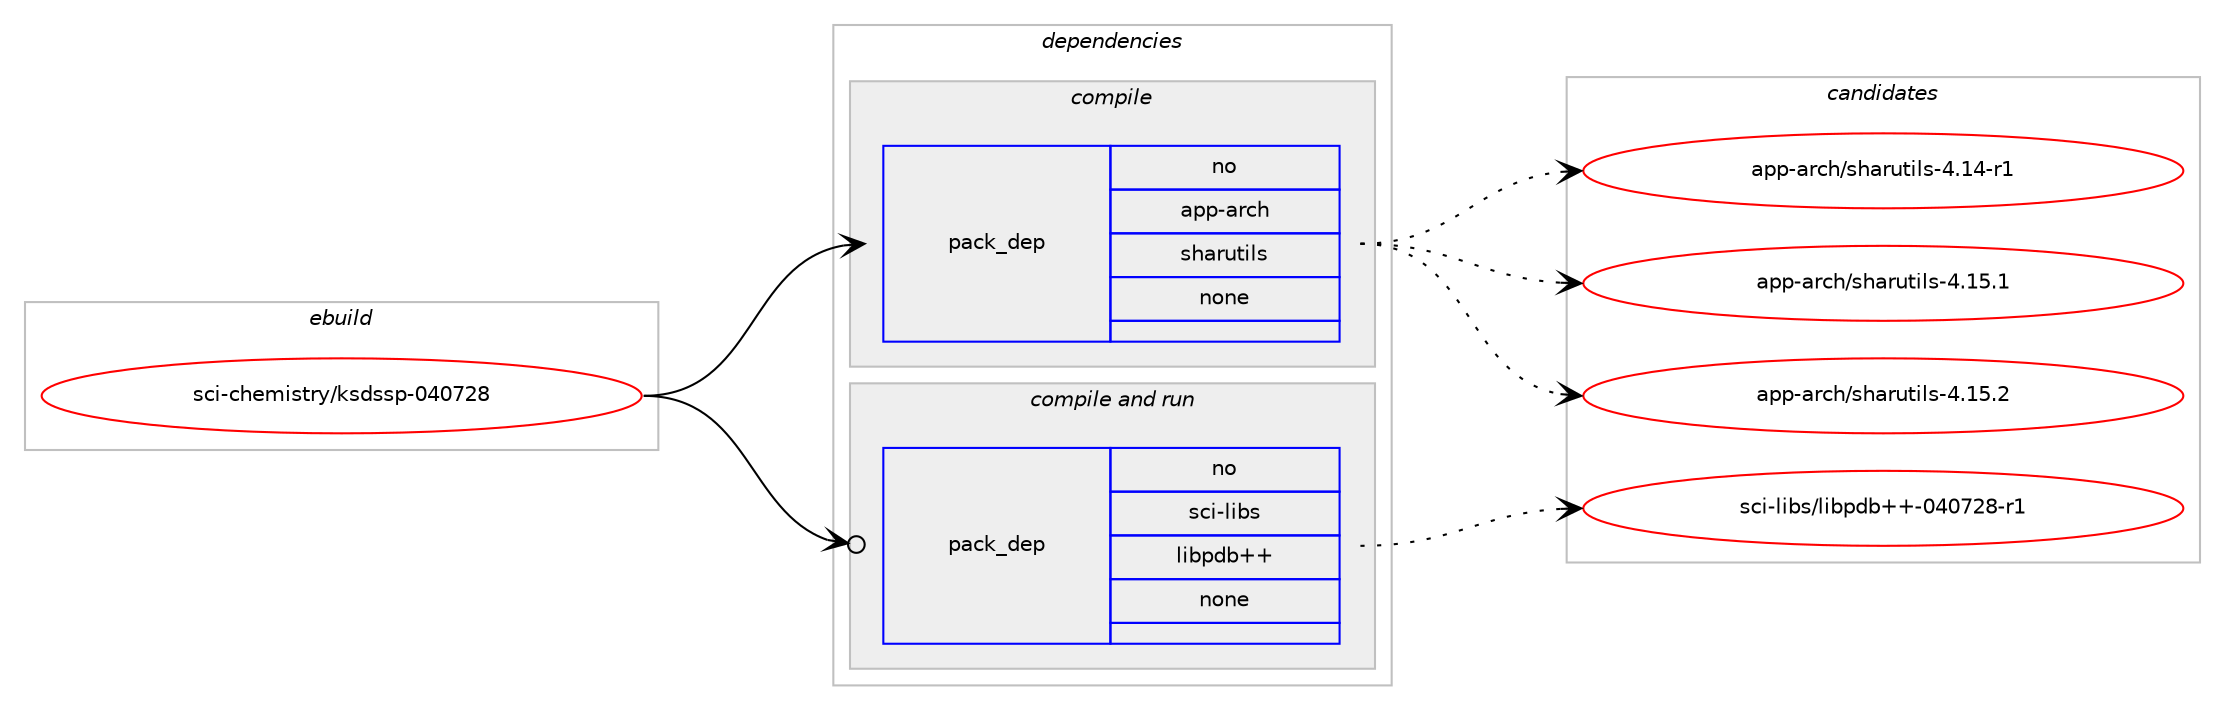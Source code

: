 digraph prolog {

# *************
# Graph options
# *************

newrank=true;
concentrate=true;
compound=true;
graph [rankdir=LR,fontname=Helvetica,fontsize=10,ranksep=1.5];#, ranksep=2.5, nodesep=0.2];
edge  [arrowhead=vee];
node  [fontname=Helvetica,fontsize=10];

# **********
# The ebuild
# **********

subgraph cluster_leftcol {
color=gray;
rank=same;
label=<<i>ebuild</i>>;
id [label="sci-chemistry/ksdssp-040728", color=red, width=4, href="../sci-chemistry/ksdssp-040728.svg"];
}

# ****************
# The dependencies
# ****************

subgraph cluster_midcol {
color=gray;
label=<<i>dependencies</i>>;
subgraph cluster_compile {
fillcolor="#eeeeee";
style=filled;
label=<<i>compile</i>>;
subgraph pack1208135 {
dependency1688219 [label=<<TABLE BORDER="0" CELLBORDER="1" CELLSPACING="0" CELLPADDING="4" WIDTH="220"><TR><TD ROWSPAN="6" CELLPADDING="30">pack_dep</TD></TR><TR><TD WIDTH="110">no</TD></TR><TR><TD>app-arch</TD></TR><TR><TD>sharutils</TD></TR><TR><TD>none</TD></TR><TR><TD></TD></TR></TABLE>>, shape=none, color=blue];
}
id:e -> dependency1688219:w [weight=20,style="solid",arrowhead="vee"];
}
subgraph cluster_compileandrun {
fillcolor="#eeeeee";
style=filled;
label=<<i>compile and run</i>>;
subgraph pack1208136 {
dependency1688220 [label=<<TABLE BORDER="0" CELLBORDER="1" CELLSPACING="0" CELLPADDING="4" WIDTH="220"><TR><TD ROWSPAN="6" CELLPADDING="30">pack_dep</TD></TR><TR><TD WIDTH="110">no</TD></TR><TR><TD>sci-libs</TD></TR><TR><TD>libpdb++</TD></TR><TR><TD>none</TD></TR><TR><TD></TD></TR></TABLE>>, shape=none, color=blue];
}
id:e -> dependency1688220:w [weight=20,style="solid",arrowhead="odotvee"];
}
subgraph cluster_run {
fillcolor="#eeeeee";
style=filled;
label=<<i>run</i>>;
}
}

# **************
# The candidates
# **************

subgraph cluster_choices {
rank=same;
color=gray;
label=<<i>candidates</i>>;

subgraph choice1208135 {
color=black;
nodesep=1;
choice97112112459711499104471151049711411711610510811545524649524511449 [label="app-arch/sharutils-4.14-r1", color=red, width=4,href="../app-arch/sharutils-4.14-r1.svg"];
choice97112112459711499104471151049711411711610510811545524649534649 [label="app-arch/sharutils-4.15.1", color=red, width=4,href="../app-arch/sharutils-4.15.1.svg"];
choice97112112459711499104471151049711411711610510811545524649534650 [label="app-arch/sharutils-4.15.2", color=red, width=4,href="../app-arch/sharutils-4.15.2.svg"];
dependency1688219:e -> choice97112112459711499104471151049711411711610510811545524649524511449:w [style=dotted,weight="100"];
dependency1688219:e -> choice97112112459711499104471151049711411711610510811545524649534649:w [style=dotted,weight="100"];
dependency1688219:e -> choice97112112459711499104471151049711411711610510811545524649534650:w [style=dotted,weight="100"];
}
subgraph choice1208136 {
color=black;
nodesep=1;
choice1159910545108105981154710810598112100984343454852485550564511449 [label="sci-libs/libpdb++-040728-r1", color=red, width=4,href="../sci-libs/libpdb++-040728-r1.svg"];
dependency1688220:e -> choice1159910545108105981154710810598112100984343454852485550564511449:w [style=dotted,weight="100"];
}
}

}
